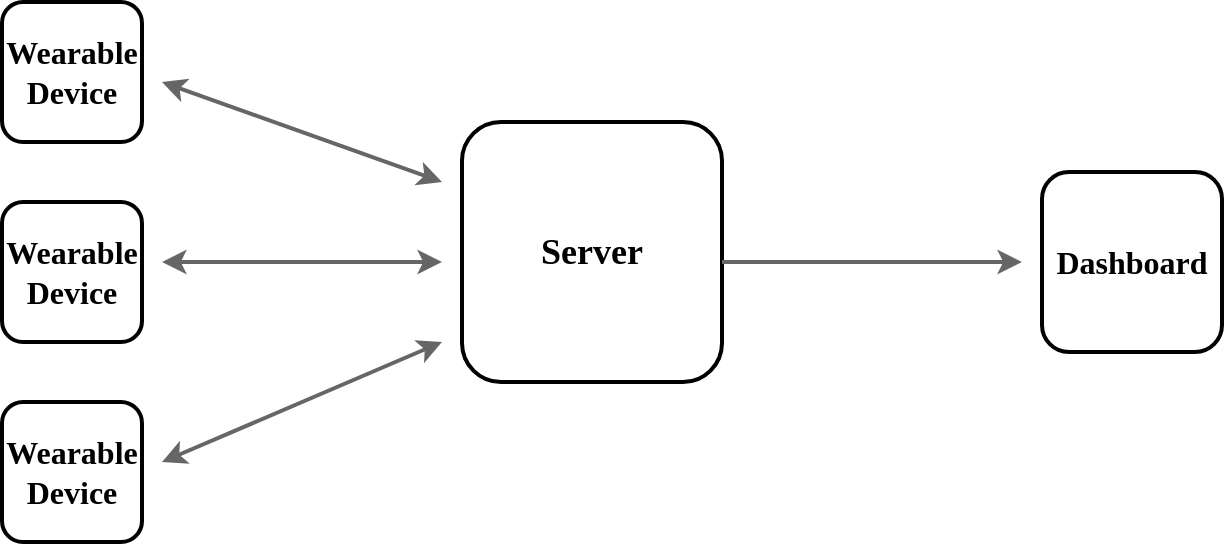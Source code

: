 <mxfile version="20.2.8" type="github">
  <diagram id="3CmZD04sV86hXLiKNP_q" name="Trang-1">
    <mxGraphModel dx="868" dy="450" grid="1" gridSize="10" guides="1" tooltips="1" connect="1" arrows="1" fold="1" page="1" pageScale="1" pageWidth="827" pageHeight="1169" math="0" shadow="0">
      <root>
        <mxCell id="0" />
        <mxCell id="1" parent="0" />
        <mxCell id="_eurWYBseDw6_cXqkDln-1" value="&lt;p&gt;&lt;b&gt;&lt;font face=&quot;Times New Roman&quot; style=&quot;font-size: 16px;&quot;&gt;Wearable Device&lt;/font&gt;&lt;/b&gt;&lt;/p&gt;" style="whiteSpace=wrap;html=1;aspect=fixed;rounded=1;align=center;strokeWidth=2;" vertex="1" parent="1">
          <mxGeometry x="80" y="110" width="70" height="70" as="geometry" />
        </mxCell>
        <mxCell id="_eurWYBseDw6_cXqkDln-2" value="&lt;p&gt;&lt;b&gt;&lt;font face=&quot;Times New Roman&quot; style=&quot;font-size: 16px;&quot;&gt;Wearable Device&lt;/font&gt;&lt;/b&gt;&lt;/p&gt;" style="whiteSpace=wrap;html=1;aspect=fixed;rounded=1;align=center;strokeWidth=2;" vertex="1" parent="1">
          <mxGeometry x="80" y="210" width="70" height="70" as="geometry" />
        </mxCell>
        <mxCell id="_eurWYBseDw6_cXqkDln-3" value="&lt;p&gt;&lt;b&gt;&lt;font face=&quot;Times New Roman&quot; style=&quot;font-size: 16px;&quot;&gt;Wearable Device&lt;/font&gt;&lt;/b&gt;&lt;/p&gt;" style="whiteSpace=wrap;html=1;aspect=fixed;rounded=1;align=center;strokeWidth=2;" vertex="1" parent="1">
          <mxGeometry x="80" y="310" width="70" height="70" as="geometry" />
        </mxCell>
        <mxCell id="_eurWYBseDw6_cXqkDln-4" value="&lt;b&gt;&lt;font style=&quot;font-size: 18px;&quot;&gt;Server&lt;/font&gt;&lt;/b&gt;" style="whiteSpace=wrap;html=1;aspect=fixed;rounded=1;strokeWidth=2;fontFamily=Times New Roman;fontSize=16;" vertex="1" parent="1">
          <mxGeometry x="310" y="170" width="130" height="130" as="geometry" />
        </mxCell>
        <mxCell id="_eurWYBseDw6_cXqkDln-5" value="&lt;b&gt;Dashboard&lt;/b&gt;" style="whiteSpace=wrap;html=1;aspect=fixed;rounded=1;strokeWidth=2;fontFamily=Times New Roman;fontSize=16;" vertex="1" parent="1">
          <mxGeometry x="600" y="195" width="90" height="90" as="geometry" />
        </mxCell>
        <mxCell id="_eurWYBseDw6_cXqkDln-6" value="" style="endArrow=classic;startArrow=classic;html=1;rounded=0;fontFamily=Times New Roman;fontSize=18;strokeWidth=2;shadow=0;strokeColor=#666666;" edge="1" parent="1">
          <mxGeometry width="50" height="50" relative="1" as="geometry">
            <mxPoint x="160" y="150" as="sourcePoint" />
            <mxPoint x="300" y="200" as="targetPoint" />
          </mxGeometry>
        </mxCell>
        <mxCell id="_eurWYBseDw6_cXqkDln-7" value="" style="endArrow=classic;startArrow=classic;html=1;rounded=0;fontFamily=Times New Roman;fontSize=18;strokeWidth=2;shadow=0;strokeColor=#666666;" edge="1" parent="1">
          <mxGeometry width="50" height="50" relative="1" as="geometry">
            <mxPoint x="160" y="340" as="sourcePoint" />
            <mxPoint x="300" y="280" as="targetPoint" />
          </mxGeometry>
        </mxCell>
        <mxCell id="_eurWYBseDw6_cXqkDln-8" value="" style="endArrow=classic;startArrow=classic;html=1;rounded=0;fontFamily=Times New Roman;fontSize=18;strokeWidth=2;shadow=0;strokeColor=#666666;" edge="1" parent="1">
          <mxGeometry width="50" height="50" relative="1" as="geometry">
            <mxPoint x="160" y="240" as="sourcePoint" />
            <mxPoint x="300" y="240" as="targetPoint" />
          </mxGeometry>
        </mxCell>
        <mxCell id="_eurWYBseDw6_cXqkDln-9" value="" style="endArrow=classic;html=1;rounded=0;shadow=0;strokeColor=#666666;strokeWidth=2;fontFamily=Times New Roman;fontSize=18;exitX=1;exitY=0.538;exitDx=0;exitDy=0;exitPerimeter=0;" edge="1" parent="1" source="_eurWYBseDw6_cXqkDln-4">
          <mxGeometry width="50" height="50" relative="1" as="geometry">
            <mxPoint x="450" y="240" as="sourcePoint" />
            <mxPoint x="590" y="240" as="targetPoint" />
          </mxGeometry>
        </mxCell>
      </root>
    </mxGraphModel>
  </diagram>
</mxfile>
